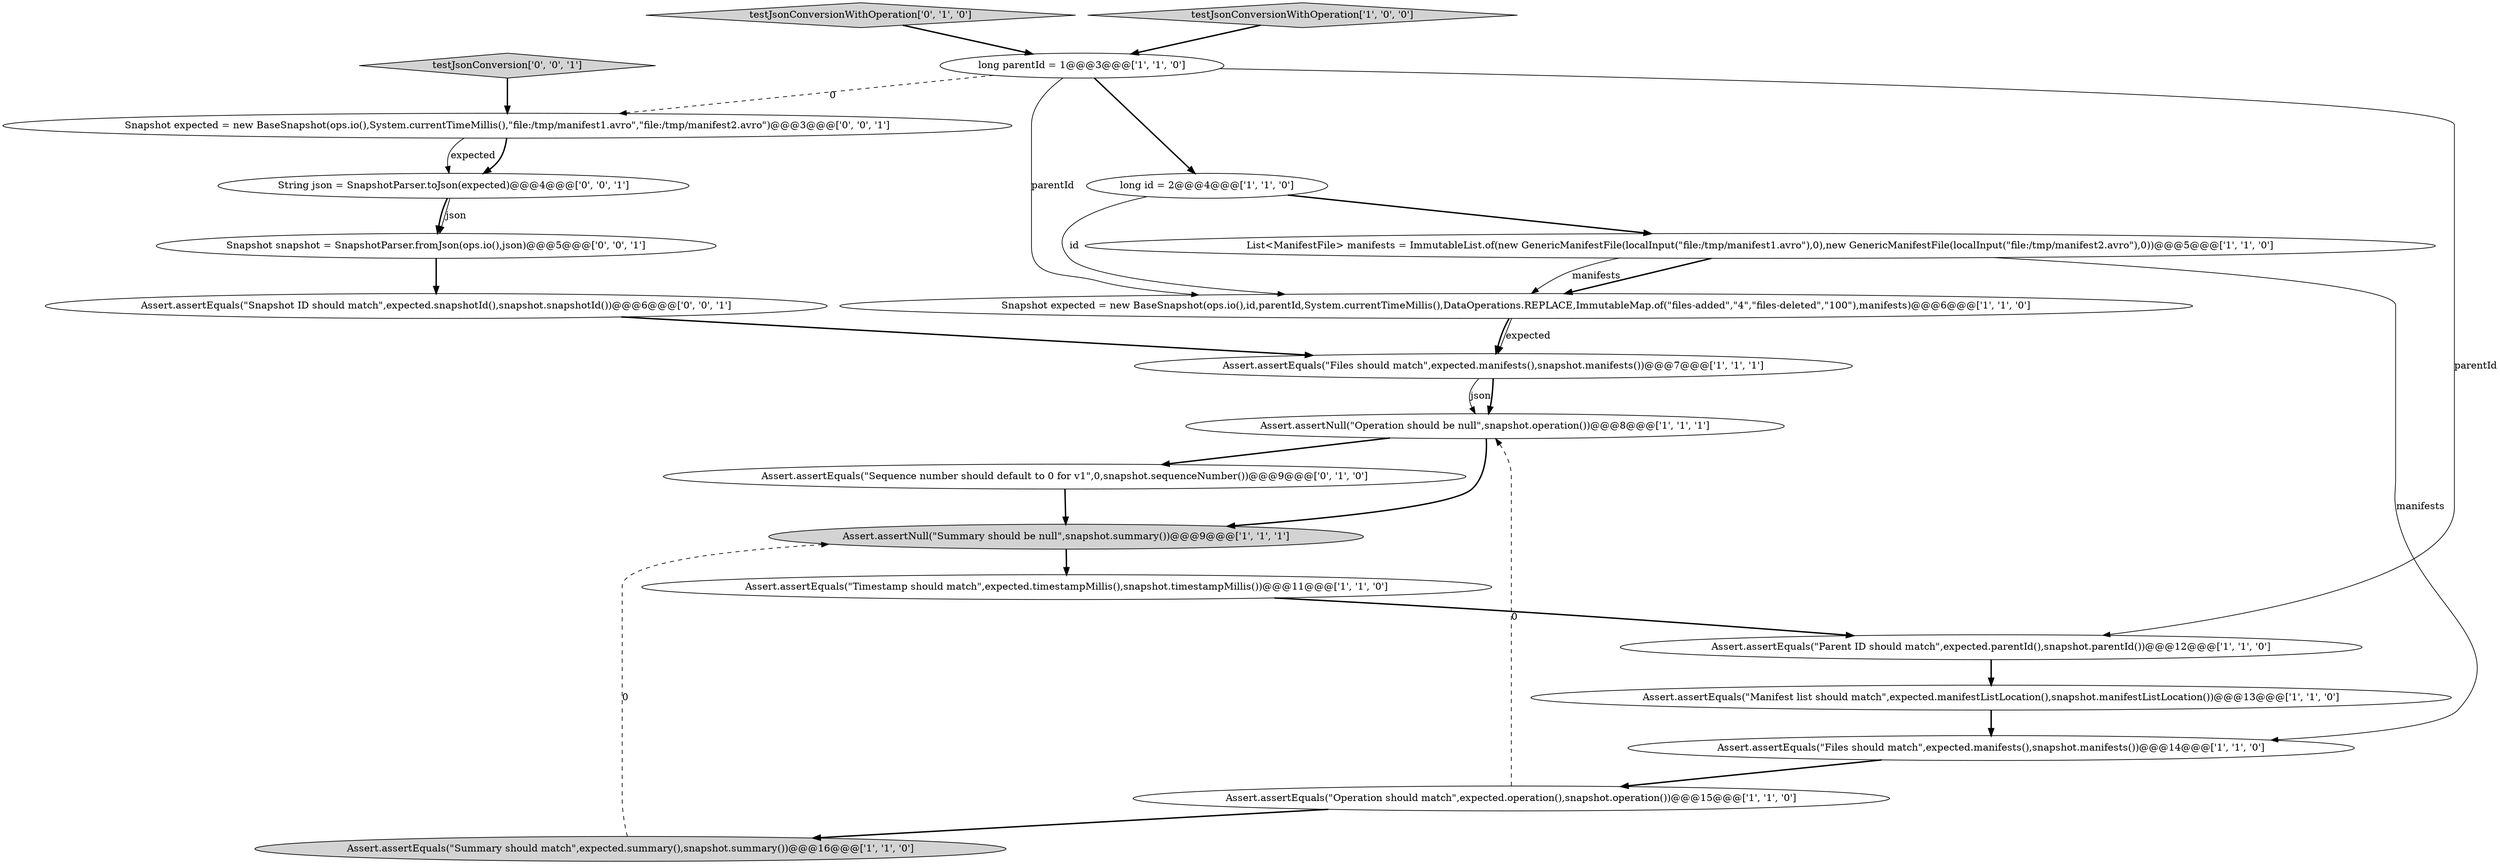 digraph {
9 [style = filled, label = "Assert.assertNull(\"Operation should be null\",snapshot.operation())@@@8@@@['1', '1', '1']", fillcolor = white, shape = ellipse image = "AAA0AAABBB1BBB"];
4 [style = filled, label = "long id = 2@@@4@@@['1', '1', '0']", fillcolor = white, shape = ellipse image = "AAA0AAABBB1BBB"];
7 [style = filled, label = "Assert.assertEquals(\"Files should match\",expected.manifests(),snapshot.manifests())@@@7@@@['1', '1', '1']", fillcolor = white, shape = ellipse image = "AAA0AAABBB1BBB"];
6 [style = filled, label = "Snapshot expected = new BaseSnapshot(ops.io(),id,parentId,System.currentTimeMillis(),DataOperations.REPLACE,ImmutableMap.of(\"files-added\",\"4\",\"files-deleted\",\"100\"),manifests)@@@6@@@['1', '1', '0']", fillcolor = white, shape = ellipse image = "AAA0AAABBB1BBB"];
11 [style = filled, label = "Assert.assertNull(\"Summary should be null\",snapshot.summary())@@@9@@@['1', '1', '1']", fillcolor = lightgray, shape = ellipse image = "AAA0AAABBB1BBB"];
16 [style = filled, label = "Snapshot expected = new BaseSnapshot(ops.io(),System.currentTimeMillis(),\"file:/tmp/manifest1.avro\",\"file:/tmp/manifest2.avro\")@@@3@@@['0', '0', '1']", fillcolor = white, shape = ellipse image = "AAA0AAABBB3BBB"];
14 [style = filled, label = "testJsonConversionWithOperation['0', '1', '0']", fillcolor = lightgray, shape = diamond image = "AAA0AAABBB2BBB"];
15 [style = filled, label = "Assert.assertEquals(\"Sequence number should default to 0 for v1\",0,snapshot.sequenceNumber())@@@9@@@['0', '1', '0']", fillcolor = white, shape = ellipse image = "AAA1AAABBB2BBB"];
5 [style = filled, label = "long parentId = 1@@@3@@@['1', '1', '0']", fillcolor = white, shape = ellipse image = "AAA0AAABBB1BBB"];
17 [style = filled, label = "Assert.assertEquals(\"Snapshot ID should match\",expected.snapshotId(),snapshot.snapshotId())@@@6@@@['0', '0', '1']", fillcolor = white, shape = ellipse image = "AAA0AAABBB3BBB"];
8 [style = filled, label = "Assert.assertEquals(\"Parent ID should match\",expected.parentId(),snapshot.parentId())@@@12@@@['1', '1', '0']", fillcolor = white, shape = ellipse image = "AAA0AAABBB1BBB"];
13 [style = filled, label = "testJsonConversionWithOperation['1', '0', '0']", fillcolor = lightgray, shape = diamond image = "AAA0AAABBB1BBB"];
12 [style = filled, label = "Assert.assertEquals(\"Manifest list should match\",expected.manifestListLocation(),snapshot.manifestListLocation())@@@13@@@['1', '1', '0']", fillcolor = white, shape = ellipse image = "AAA0AAABBB1BBB"];
3 [style = filled, label = "Assert.assertEquals(\"Operation should match\",expected.operation(),snapshot.operation())@@@15@@@['1', '1', '0']", fillcolor = white, shape = ellipse image = "AAA0AAABBB1BBB"];
1 [style = filled, label = "Assert.assertEquals(\"Timestamp should match\",expected.timestampMillis(),snapshot.timestampMillis())@@@11@@@['1', '1', '0']", fillcolor = white, shape = ellipse image = "AAA0AAABBB1BBB"];
18 [style = filled, label = "String json = SnapshotParser.toJson(expected)@@@4@@@['0', '0', '1']", fillcolor = white, shape = ellipse image = "AAA0AAABBB3BBB"];
0 [style = filled, label = "List<ManifestFile> manifests = ImmutableList.of(new GenericManifestFile(localInput(\"file:/tmp/manifest1.avro\"),0),new GenericManifestFile(localInput(\"file:/tmp/manifest2.avro\"),0))@@@5@@@['1', '1', '0']", fillcolor = white, shape = ellipse image = "AAA0AAABBB1BBB"];
2 [style = filled, label = "Assert.assertEquals(\"Files should match\",expected.manifests(),snapshot.manifests())@@@14@@@['1', '1', '0']", fillcolor = white, shape = ellipse image = "AAA0AAABBB1BBB"];
19 [style = filled, label = "testJsonConversion['0', '0', '1']", fillcolor = lightgray, shape = diamond image = "AAA0AAABBB3BBB"];
20 [style = filled, label = "Snapshot snapshot = SnapshotParser.fromJson(ops.io(),json)@@@5@@@['0', '0', '1']", fillcolor = white, shape = ellipse image = "AAA0AAABBB3BBB"];
10 [style = filled, label = "Assert.assertEquals(\"Summary should match\",expected.summary(),snapshot.summary())@@@16@@@['1', '1', '0']", fillcolor = lightgray, shape = ellipse image = "AAA0AAABBB1BBB"];
0->6 [style = bold, label=""];
14->5 [style = bold, label=""];
3->10 [style = bold, label=""];
5->16 [style = dashed, label="0"];
7->9 [style = solid, label="json"];
18->20 [style = bold, label=""];
9->11 [style = bold, label=""];
6->7 [style = solid, label="expected"];
8->12 [style = bold, label=""];
16->18 [style = bold, label=""];
7->9 [style = bold, label=""];
12->2 [style = bold, label=""];
10->11 [style = dashed, label="0"];
1->8 [style = bold, label=""];
9->15 [style = bold, label=""];
11->1 [style = bold, label=""];
4->6 [style = solid, label="id"];
18->20 [style = solid, label="json"];
5->4 [style = bold, label=""];
2->3 [style = bold, label=""];
19->16 [style = bold, label=""];
15->11 [style = bold, label=""];
0->6 [style = solid, label="manifests"];
5->8 [style = solid, label="parentId"];
16->18 [style = solid, label="expected"];
20->17 [style = bold, label=""];
6->7 [style = bold, label=""];
17->7 [style = bold, label=""];
3->9 [style = dashed, label="0"];
13->5 [style = bold, label=""];
4->0 [style = bold, label=""];
5->6 [style = solid, label="parentId"];
0->2 [style = solid, label="manifests"];
}
